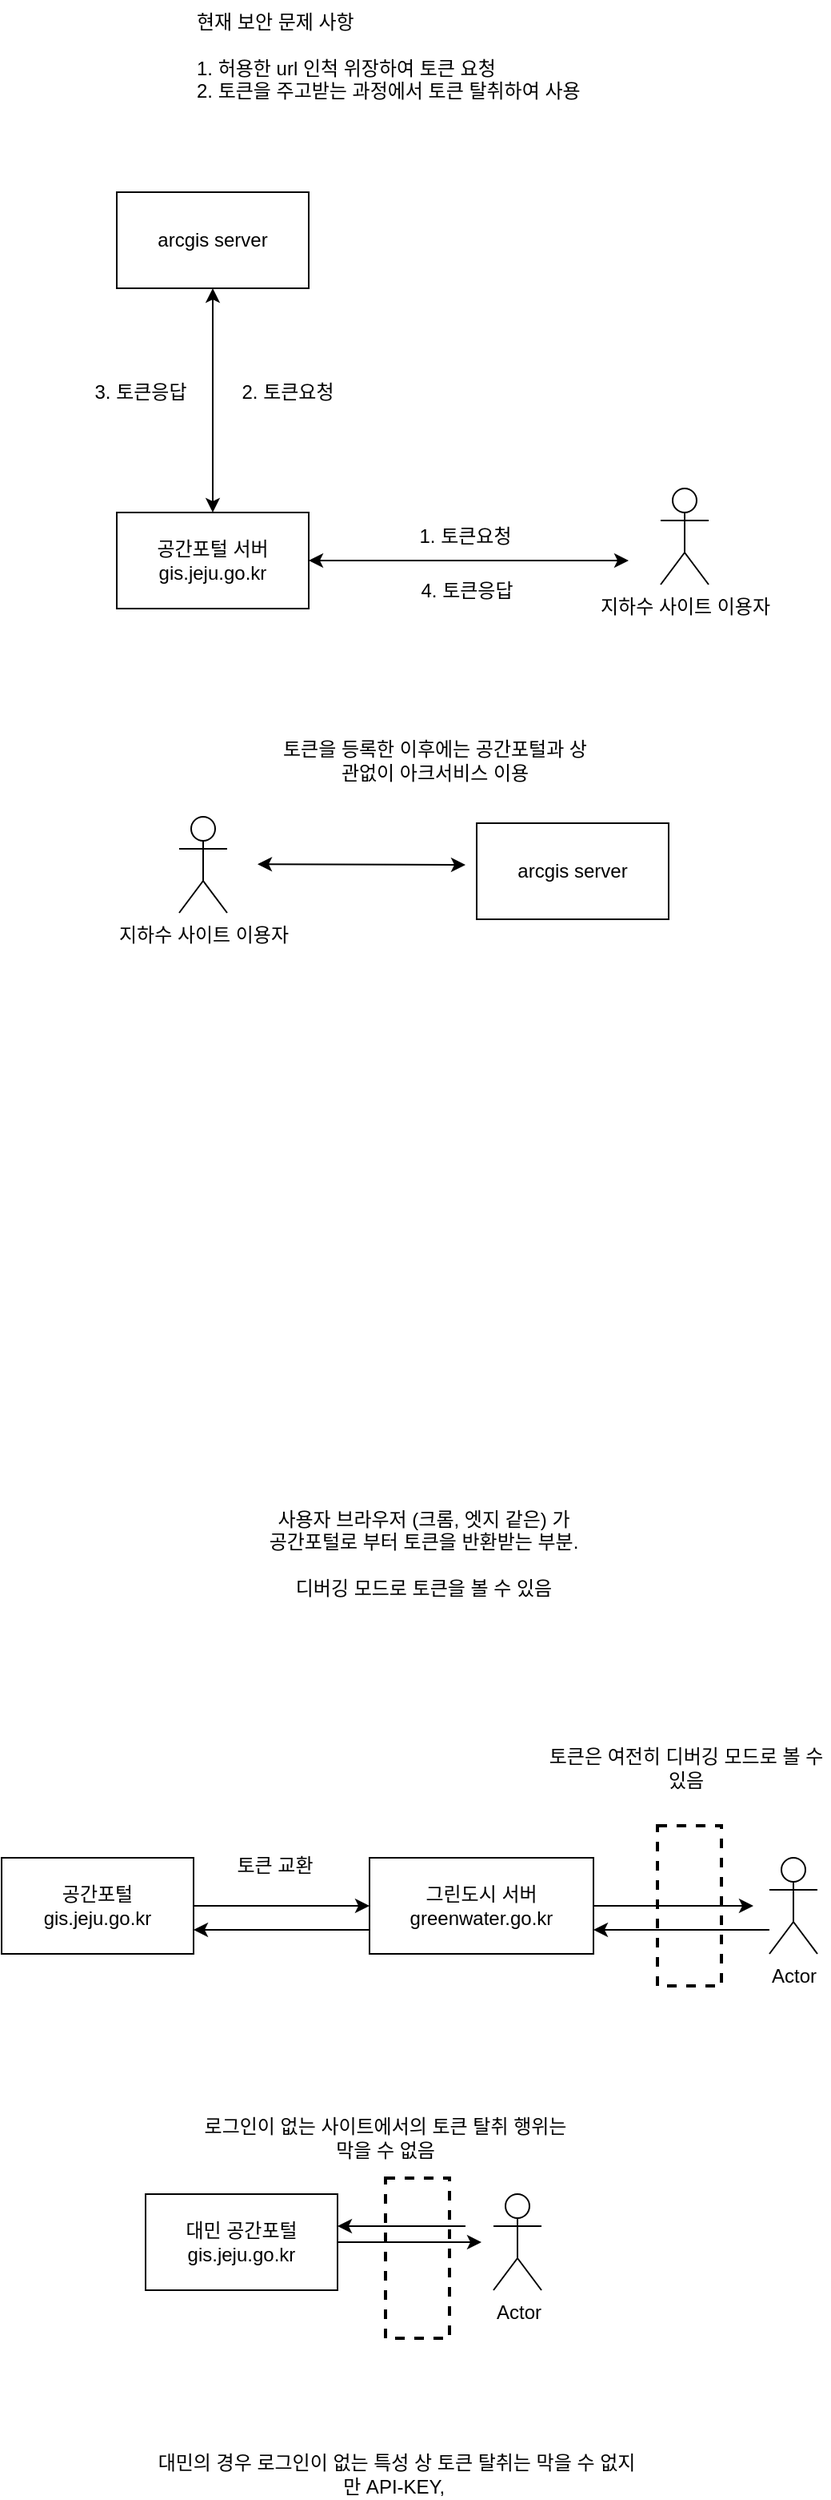 <mxfile version="22.1.8" type="github">
  <diagram name="페이지-1" id="JXkWpxUnw42sjQADm8eH">
    <mxGraphModel dx="1195" dy="632" grid="1" gridSize="10" guides="1" tooltips="1" connect="1" arrows="1" fold="1" page="1" pageScale="1" pageWidth="827" pageHeight="1169" math="0" shadow="0">
      <root>
        <mxCell id="0" />
        <mxCell id="1" parent="0" />
        <mxCell id="oH27cOXPESEcCW3jREpm-1" value="공간포털 서버&lt;br&gt;gis.jeju.go.kr" style="rounded=0;whiteSpace=wrap;html=1;" parent="1" vertex="1">
          <mxGeometry x="222" y="400" width="120" height="60" as="geometry" />
        </mxCell>
        <mxCell id="oH27cOXPESEcCW3jREpm-2" value="arcgis server" style="rounded=0;whiteSpace=wrap;html=1;" parent="1" vertex="1">
          <mxGeometry x="222" y="200" width="120" height="60" as="geometry" />
        </mxCell>
        <mxCell id="oH27cOXPESEcCW3jREpm-3" value="" style="endArrow=classic;html=1;rounded=0;entryX=0.5;entryY=1;entryDx=0;entryDy=0;startArrow=classic;startFill=1;" parent="1" edge="1" target="oH27cOXPESEcCW3jREpm-2">
          <mxGeometry width="50" height="50" relative="1" as="geometry">
            <mxPoint x="282" y="400" as="sourcePoint" />
            <mxPoint x="282" y="270" as="targetPoint" />
          </mxGeometry>
        </mxCell>
        <mxCell id="oH27cOXPESEcCW3jREpm-4" value="2. 토큰요청" style="text;html=1;strokeColor=none;fillColor=none;align=center;verticalAlign=middle;whiteSpace=wrap;rounded=0;" parent="1" vertex="1">
          <mxGeometry x="294" y="310" width="70" height="30" as="geometry" />
        </mxCell>
        <mxCell id="oH27cOXPESEcCW3jREpm-7" value="" style="endArrow=classic;html=1;rounded=0;entryX=1;entryY=0.5;entryDx=0;entryDy=0;startArrow=classic;startFill=1;" parent="1" target="oH27cOXPESEcCW3jREpm-1" edge="1">
          <mxGeometry width="50" height="50" relative="1" as="geometry">
            <mxPoint x="542" y="430" as="sourcePoint" />
            <mxPoint x="472" y="480" as="targetPoint" />
          </mxGeometry>
        </mxCell>
        <mxCell id="oH27cOXPESEcCW3jREpm-10" value="1. 토큰요청" style="text;html=1;strokeColor=none;fillColor=none;align=center;verticalAlign=middle;whiteSpace=wrap;rounded=0;" parent="1" vertex="1">
          <mxGeometry x="398" y="400" width="84" height="30" as="geometry" />
        </mxCell>
        <mxCell id="oH27cOXPESEcCW3jREpm-15" value="지하수 사이트 이용자" style="shape=umlActor;verticalLabelPosition=bottom;verticalAlign=top;html=1;outlineConnect=0;" parent="1" vertex="1">
          <mxGeometry x="562" y="385" width="30" height="60" as="geometry" />
        </mxCell>
        <mxCell id="oH27cOXPESEcCW3jREpm-38" value="사용자 브라우저 (크롬, 엣지 같은) 가&lt;br&gt;공간포털로 부터 토큰을 반환받는 부분.&lt;br&gt;&lt;br&gt;디버깅 모드로 토큰을 볼 수 있음" style="text;html=1;strokeColor=none;fillColor=none;align=center;verticalAlign=middle;whiteSpace=wrap;rounded=0;" parent="1" vertex="1">
          <mxGeometry x="291" y="1010" width="246" height="80" as="geometry" />
        </mxCell>
        <mxCell id="9ujqvaYszZN8otxZQyX4-3" style="edgeStyle=orthogonalEdgeStyle;rounded=0;orthogonalLoop=1;jettySize=auto;html=1;" edge="1" parent="1" source="9ujqvaYszZN8otxZQyX4-1" target="9ujqvaYszZN8otxZQyX4-2">
          <mxGeometry relative="1" as="geometry" />
        </mxCell>
        <mxCell id="9ujqvaYszZN8otxZQyX4-1" value="공간포털&lt;br&gt;gis.jeju.go.kr" style="rounded=0;whiteSpace=wrap;html=1;" vertex="1" parent="1">
          <mxGeometry x="150" y="1240" width="120" height="60" as="geometry" />
        </mxCell>
        <mxCell id="9ujqvaYszZN8otxZQyX4-4" style="edgeStyle=orthogonalEdgeStyle;rounded=0;orthogonalLoop=1;jettySize=auto;html=1;entryX=1;entryY=0.75;entryDx=0;entryDy=0;" edge="1" parent="1" source="9ujqvaYszZN8otxZQyX4-2" target="9ujqvaYszZN8otxZQyX4-1">
          <mxGeometry relative="1" as="geometry">
            <Array as="points">
              <mxPoint x="410" y="1285" />
              <mxPoint x="410" y="1285" />
            </Array>
          </mxGeometry>
        </mxCell>
        <mxCell id="9ujqvaYszZN8otxZQyX4-8" style="edgeStyle=orthogonalEdgeStyle;rounded=0;orthogonalLoop=1;jettySize=auto;html=1;" edge="1" parent="1" source="9ujqvaYszZN8otxZQyX4-2">
          <mxGeometry relative="1" as="geometry">
            <mxPoint x="620" y="1270" as="targetPoint" />
          </mxGeometry>
        </mxCell>
        <mxCell id="9ujqvaYszZN8otxZQyX4-2" value="그린도시 서버&lt;br&gt;greenwater.go.kr" style="rounded=0;whiteSpace=wrap;html=1;" vertex="1" parent="1">
          <mxGeometry x="380" y="1240" width="140" height="60" as="geometry" />
        </mxCell>
        <mxCell id="9ujqvaYszZN8otxZQyX4-6" value="토큰 교환" style="text;html=1;strokeColor=none;fillColor=none;align=center;verticalAlign=middle;whiteSpace=wrap;rounded=0;" vertex="1" parent="1">
          <mxGeometry x="291" y="1230" width="60" height="30" as="geometry" />
        </mxCell>
        <mxCell id="9ujqvaYszZN8otxZQyX4-9" style="edgeStyle=orthogonalEdgeStyle;rounded=0;orthogonalLoop=1;jettySize=auto;html=1;entryX=1;entryY=0.75;entryDx=0;entryDy=0;" edge="1" parent="1" source="9ujqvaYszZN8otxZQyX4-7" target="9ujqvaYszZN8otxZQyX4-2">
          <mxGeometry relative="1" as="geometry">
            <Array as="points">
              <mxPoint x="610" y="1285" />
              <mxPoint x="610" y="1285" />
            </Array>
          </mxGeometry>
        </mxCell>
        <mxCell id="9ujqvaYszZN8otxZQyX4-7" value="Actor" style="shape=umlActor;verticalLabelPosition=bottom;verticalAlign=top;html=1;outlineConnect=0;" vertex="1" parent="1">
          <mxGeometry x="630" y="1240" width="30" height="60" as="geometry" />
        </mxCell>
        <mxCell id="9ujqvaYszZN8otxZQyX4-10" value="" style="rounded=0;whiteSpace=wrap;html=1;dashed=1;fillColor=none;strokeWidth=2;" vertex="1" parent="1">
          <mxGeometry x="560" y="1220" width="40" height="100" as="geometry" />
        </mxCell>
        <mxCell id="9ujqvaYszZN8otxZQyX4-12" value="토큰은 여전히 디버깅 모드로 볼 수 있음" style="text;html=1;strokeColor=none;fillColor=none;align=center;verticalAlign=middle;whiteSpace=wrap;rounded=0;" vertex="1" parent="1">
          <mxGeometry x="487.5" y="1169" width="180" height="30" as="geometry" />
        </mxCell>
        <mxCell id="9ujqvaYszZN8otxZQyX4-18" style="edgeStyle=orthogonalEdgeStyle;rounded=0;orthogonalLoop=1;jettySize=auto;html=1;" edge="1" parent="1" source="9ujqvaYszZN8otxZQyX4-15">
          <mxGeometry relative="1" as="geometry">
            <mxPoint x="450" y="1480" as="targetPoint" />
          </mxGeometry>
        </mxCell>
        <mxCell id="9ujqvaYszZN8otxZQyX4-15" value="대민 공간포털&lt;br&gt;gis.jeju.go.kr" style="rounded=0;whiteSpace=wrap;html=1;" vertex="1" parent="1">
          <mxGeometry x="240" y="1450" width="120" height="60" as="geometry" />
        </mxCell>
        <mxCell id="9ujqvaYszZN8otxZQyX4-19" style="edgeStyle=orthogonalEdgeStyle;rounded=0;orthogonalLoop=1;jettySize=auto;html=1;" edge="1" parent="1" target="9ujqvaYszZN8otxZQyX4-15">
          <mxGeometry relative="1" as="geometry">
            <mxPoint x="440" y="1470" as="sourcePoint" />
            <Array as="points">
              <mxPoint x="420" y="1470" />
              <mxPoint x="420" y="1470" />
            </Array>
          </mxGeometry>
        </mxCell>
        <mxCell id="9ujqvaYszZN8otxZQyX4-16" value="Actor" style="shape=umlActor;verticalLabelPosition=bottom;verticalAlign=top;html=1;outlineConnect=0;" vertex="1" parent="1">
          <mxGeometry x="457.5" y="1450" width="30" height="60" as="geometry" />
        </mxCell>
        <mxCell id="9ujqvaYszZN8otxZQyX4-17" value="로그인이 없는 사이트에서의 토큰 탈취 행위는 막을 수 없음" style="text;html=1;strokeColor=none;fillColor=none;align=center;verticalAlign=middle;whiteSpace=wrap;rounded=0;" vertex="1" parent="1">
          <mxGeometry x="270" y="1400" width="240" height="30" as="geometry" />
        </mxCell>
        <mxCell id="9ujqvaYszZN8otxZQyX4-21" value="" style="rounded=0;whiteSpace=wrap;html=1;dashed=1;fillColor=none;strokeWidth=2;" vertex="1" parent="1">
          <mxGeometry x="390" y="1440" width="40" height="100" as="geometry" />
        </mxCell>
        <mxCell id="9ujqvaYszZN8otxZQyX4-22" value="대민의 경우 로그인이 없는 특성 상 토큰 탈취는 막을 수 없지만 API-KEY,&amp;nbsp;" style="text;html=1;strokeColor=none;fillColor=none;align=center;verticalAlign=middle;whiteSpace=wrap;rounded=0;" vertex="1" parent="1">
          <mxGeometry x="244" y="1610" width="306" height="30" as="geometry" />
        </mxCell>
        <mxCell id="9ujqvaYszZN8otxZQyX4-23" value="현재 보안 문제 사항&lt;br&gt;&lt;br&gt;&lt;div style=&quot;&quot;&gt;&lt;span style=&quot;background-color: initial;&quot;&gt;1. 허용한 url 인척 위장하여 토큰 요청&lt;/span&gt;&lt;/div&gt;&lt;div style=&quot;&quot;&gt;&lt;span style=&quot;background-color: initial;&quot;&gt;2. 토큰을 주고받는 과정에서 토큰 탈취하여 사용&lt;/span&gt;&lt;/div&gt;" style="text;html=1;strokeColor=none;fillColor=none;align=left;verticalAlign=middle;whiteSpace=wrap;rounded=0;" vertex="1" parent="1">
          <mxGeometry x="270" y="80" width="269" height="70" as="geometry" />
        </mxCell>
        <mxCell id="9ujqvaYszZN8otxZQyX4-26" value="3. 토큰응답" style="text;html=1;strokeColor=none;fillColor=none;align=center;verticalAlign=middle;whiteSpace=wrap;rounded=0;" vertex="1" parent="1">
          <mxGeometry x="202" y="310" width="70" height="30" as="geometry" />
        </mxCell>
        <mxCell id="9ujqvaYszZN8otxZQyX4-27" value="4. 토큰응답" style="text;html=1;strokeColor=none;fillColor=none;align=center;verticalAlign=middle;whiteSpace=wrap;rounded=0;" vertex="1" parent="1">
          <mxGeometry x="406" y="434" width="70" height="30" as="geometry" />
        </mxCell>
        <mxCell id="9ujqvaYszZN8otxZQyX4-28" value="지하수 사이트 이용자" style="shape=umlActor;verticalLabelPosition=bottom;verticalAlign=top;html=1;outlineConnect=0;" vertex="1" parent="1">
          <mxGeometry x="261" y="590" width="30" height="60" as="geometry" />
        </mxCell>
        <mxCell id="9ujqvaYszZN8otxZQyX4-29" value="arcgis server" style="rounded=0;whiteSpace=wrap;html=1;" vertex="1" parent="1">
          <mxGeometry x="447" y="594" width="120" height="60" as="geometry" />
        </mxCell>
        <mxCell id="9ujqvaYszZN8otxZQyX4-30" value="" style="endArrow=classic;html=1;rounded=0;entryX=1;entryY=0.5;entryDx=0;entryDy=0;startArrow=classic;startFill=1;" edge="1" parent="1">
          <mxGeometry width="50" height="50" relative="1" as="geometry">
            <mxPoint x="440" y="620" as="sourcePoint" />
            <mxPoint x="310" y="619.58" as="targetPoint" />
          </mxGeometry>
        </mxCell>
        <mxCell id="9ujqvaYszZN8otxZQyX4-31" value="토큰을 등록한 이후에는 공간포털과 상관없이 아크서비스 이용" style="text;html=1;strokeColor=none;fillColor=none;align=center;verticalAlign=middle;whiteSpace=wrap;rounded=0;" vertex="1" parent="1">
          <mxGeometry x="321" y="540" width="200" height="30" as="geometry" />
        </mxCell>
      </root>
    </mxGraphModel>
  </diagram>
</mxfile>
